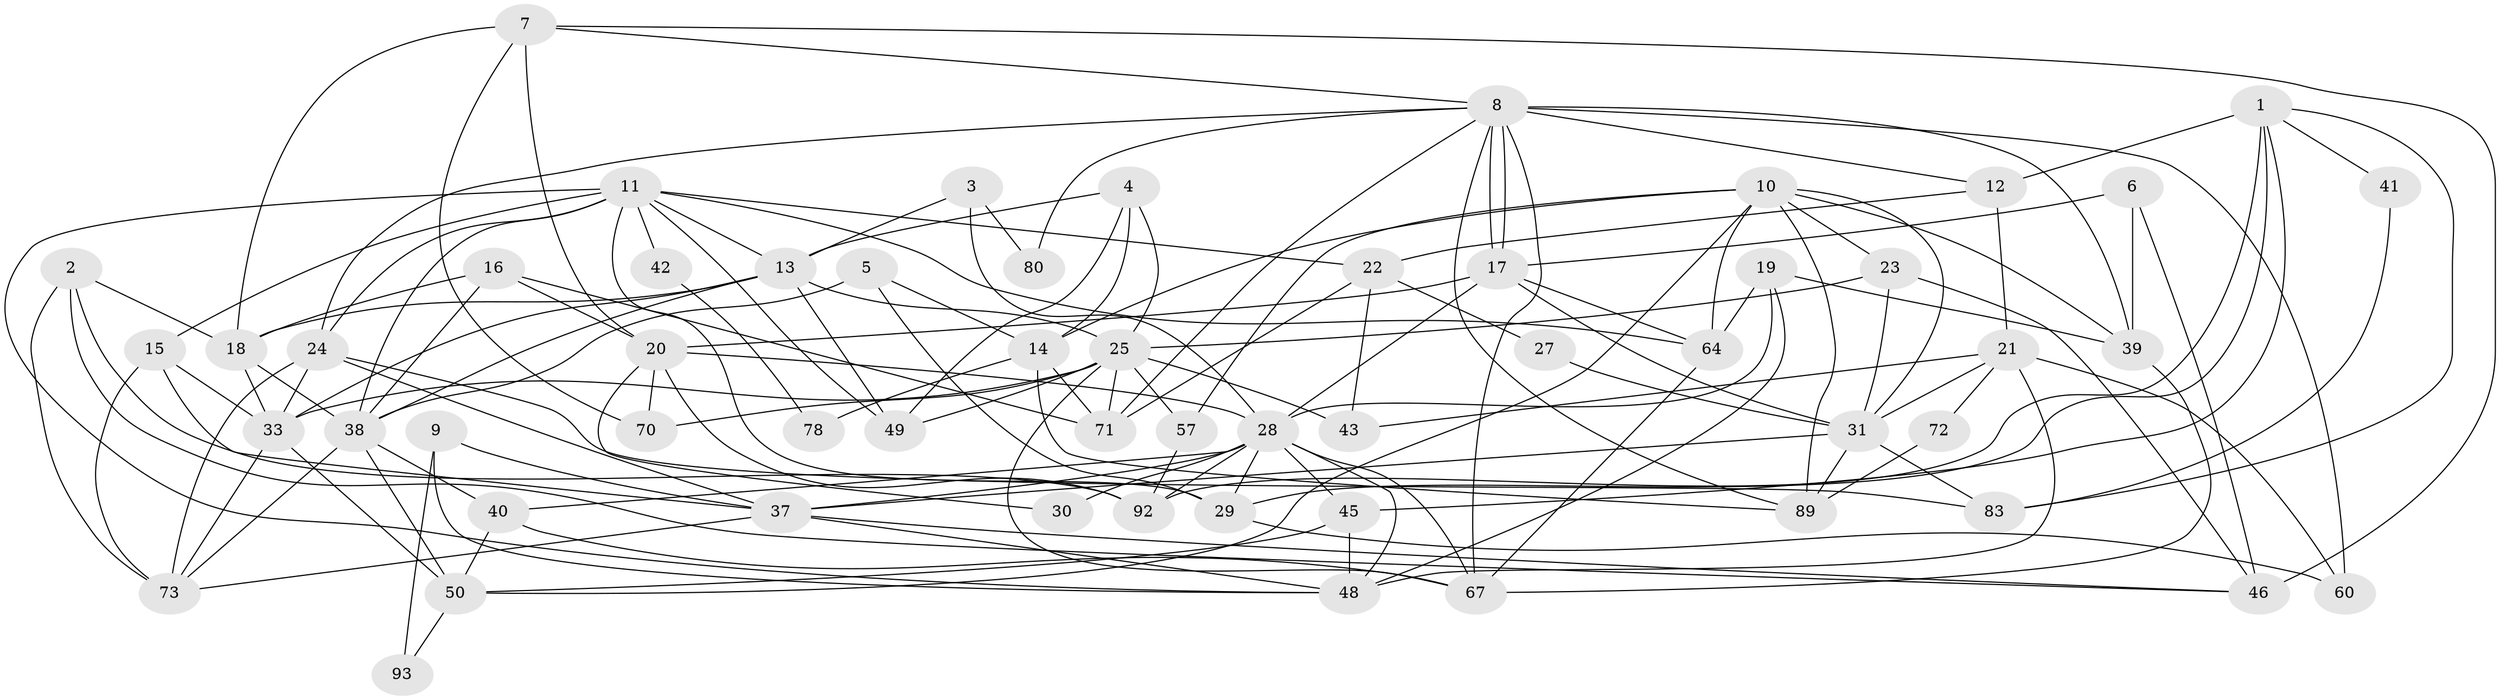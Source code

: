 // Generated by graph-tools (version 1.1) at 2025/24/03/03/25 07:24:01]
// undirected, 57 vertices, 144 edges
graph export_dot {
graph [start="1"]
  node [color=gray90,style=filled];
  1 [super="+74"];
  2;
  3;
  4 [super="+59"];
  5;
  6;
  7 [super="+86"];
  8 [super="+65"];
  9;
  10 [super="+26"];
  11 [super="+32"];
  12 [super="+34"];
  13 [super="+51"];
  14 [super="+36"];
  15 [super="+82"];
  16 [super="+69"];
  17 [super="+44"];
  18 [super="+55"];
  19 [super="+53"];
  20 [super="+75"];
  21 [super="+56"];
  22 [super="+35"];
  23 [super="+52"];
  24 [super="+81"];
  25 [super="+90"];
  27;
  28 [super="+66"];
  29 [super="+61"];
  30;
  31 [super="+62"];
  33 [super="+58"];
  37 [super="+63"];
  38 [super="+77"];
  39 [super="+47"];
  40;
  41;
  42;
  43;
  45 [super="+88"];
  46 [super="+68"];
  48 [super="+54"];
  49 [super="+76"];
  50 [super="+84"];
  57;
  60;
  64;
  67 [super="+79"];
  70;
  71;
  72;
  73 [super="+87"];
  78;
  80;
  83 [super="+85"];
  89 [super="+91"];
  92;
  93;
  1 -- 29;
  1 -- 92;
  1 -- 83;
  1 -- 41;
  1 -- 45;
  1 -- 12;
  2 -- 18;
  2 -- 92;
  2 -- 46;
  2 -- 73;
  3 -- 80;
  3 -- 28;
  3 -- 13;
  4 -- 14;
  4 -- 25;
  4 -- 49;
  4 -- 13;
  5 -- 38;
  5 -- 29;
  5 -- 14;
  6 -- 17;
  6 -- 39;
  6 -- 46;
  7 -- 46;
  7 -- 8;
  7 -- 20;
  7 -- 70;
  7 -- 18;
  8 -- 17;
  8 -- 17;
  8 -- 24;
  8 -- 60;
  8 -- 71;
  8 -- 80;
  8 -- 12;
  8 -- 39;
  8 -- 89;
  8 -- 67;
  9 -- 48;
  9 -- 93;
  9 -- 37;
  10 -- 14;
  10 -- 31;
  10 -- 23;
  10 -- 57;
  10 -- 64;
  10 -- 50;
  10 -- 89;
  10 -- 39;
  11 -- 49;
  11 -- 22;
  11 -- 42;
  11 -- 64;
  11 -- 13;
  11 -- 38;
  11 -- 29;
  11 -- 15;
  11 -- 48;
  11 -- 24 [weight=2];
  12 -- 22;
  12 -- 21 [weight=2];
  13 -- 49;
  13 -- 38;
  13 -- 25;
  13 -- 18;
  13 -- 33;
  14 -- 71;
  14 -- 78 [weight=2];
  14 -- 89;
  15 -- 73;
  15 -- 33;
  15 -- 37;
  16 -- 71;
  16 -- 20;
  16 -- 18;
  16 -- 38;
  17 -- 28;
  17 -- 64;
  17 -- 20;
  17 -- 31;
  18 -- 38;
  18 -- 33;
  19 -- 64;
  19 -- 28;
  19 -- 48;
  19 -- 39;
  20 -- 70;
  20 -- 92;
  20 -- 30;
  20 -- 28;
  21 -- 60 [weight=2];
  21 -- 72;
  21 -- 43;
  21 -- 31;
  21 -- 48;
  22 -- 43;
  22 -- 27;
  22 -- 71;
  23 -- 46;
  23 -- 25;
  23 -- 31;
  24 -- 83;
  24 -- 73;
  24 -- 33;
  24 -- 37;
  25 -- 70;
  25 -- 57;
  25 -- 71;
  25 -- 33;
  25 -- 67;
  25 -- 43;
  25 -- 49;
  27 -- 31;
  28 -- 30;
  28 -- 37;
  28 -- 40;
  28 -- 29;
  28 -- 45;
  28 -- 92;
  28 -- 48;
  28 -- 67;
  29 -- 60;
  31 -- 83;
  31 -- 37;
  31 -- 89;
  33 -- 73;
  33 -- 50;
  37 -- 46;
  37 -- 48;
  37 -- 73;
  38 -- 50;
  38 -- 40;
  38 -- 73;
  39 -- 67;
  40 -- 67;
  40 -- 50;
  41 -- 83;
  42 -- 78;
  45 -- 50;
  45 -- 48;
  50 -- 93;
  57 -- 92;
  64 -- 67;
  72 -- 89;
}
